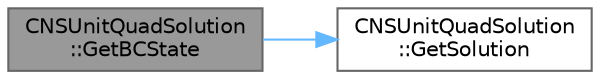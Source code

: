 digraph "CNSUnitQuadSolution::GetBCState"
{
 // LATEX_PDF_SIZE
  bgcolor="transparent";
  edge [fontname=Helvetica,fontsize=10,labelfontname=Helvetica,labelfontsize=10];
  node [fontname=Helvetica,fontsize=10,shape=box,height=0.2,width=0.4];
  rankdir="LR";
  Node1 [id="Node000001",label="CNSUnitQuadSolution\l::GetBCState",height=0.2,width=0.4,color="gray40", fillcolor="grey60", style="filled", fontcolor="black",tooltip="Get the boundary conditions state for an exact solution."];
  Node1 -> Node2 [id="edge1_Node000001_Node000002",color="steelblue1",style="solid",tooltip=" "];
  Node2 [id="Node000002",label="CNSUnitQuadSolution\l::GetSolution",height=0.2,width=0.4,color="grey40", fillcolor="white", style="filled",URL="$classCNSUnitQuadSolution.html#a9b4223ef717ee79bc0ca417f82b53d69",tooltip="Get the exact solution at the current position and time."];
}
